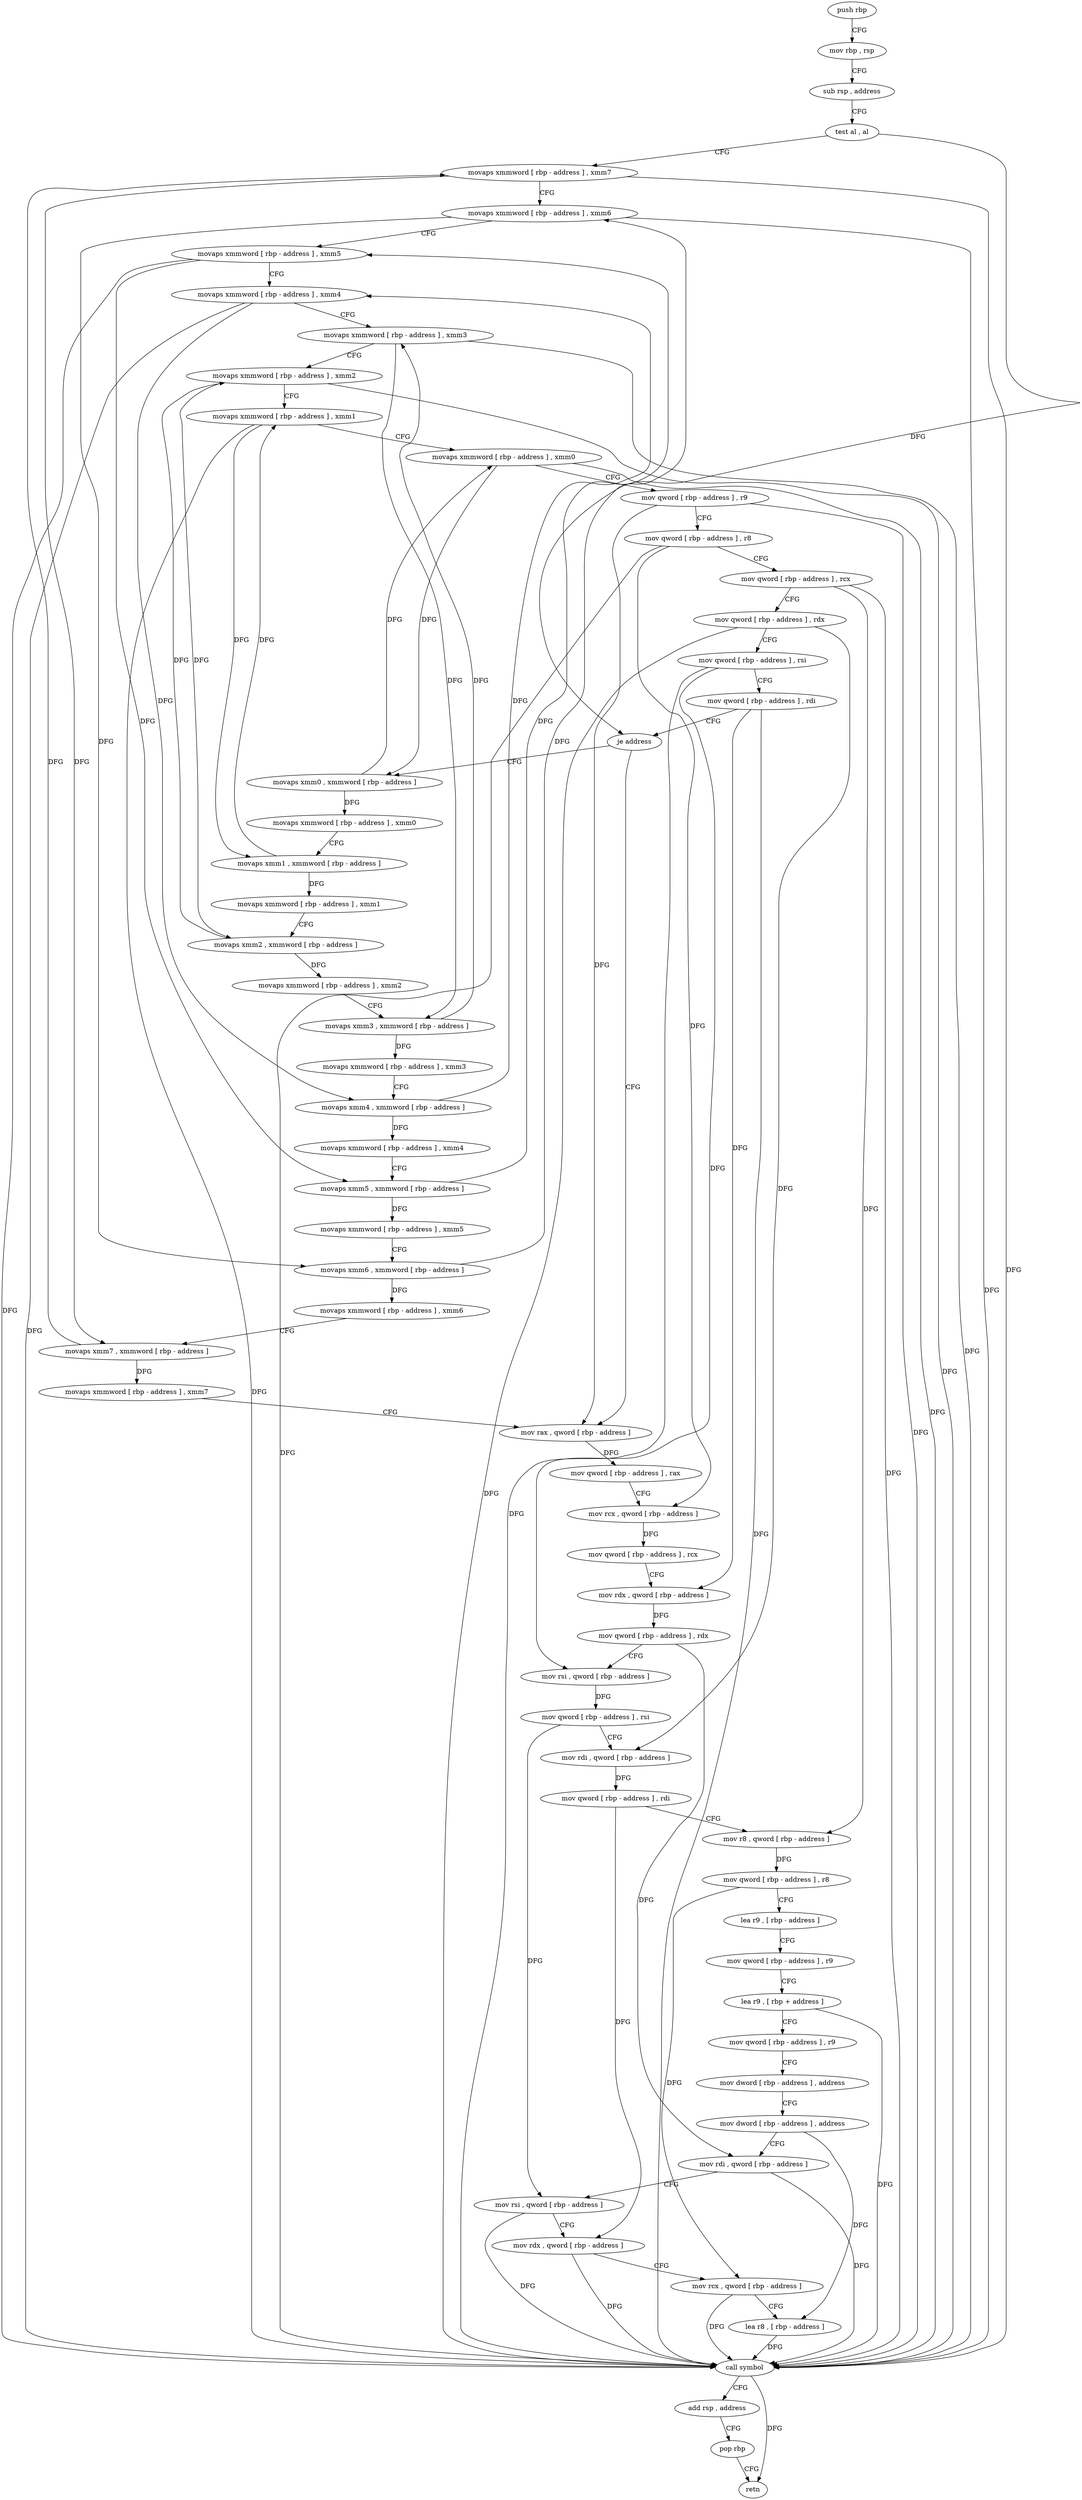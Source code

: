digraph "func" {
"503008" [label = "push rbp" ]
"503009" [label = "mov rbp , rsp" ]
"503012" [label = "sub rsp , address" ]
"503019" [label = "test al , al" ]
"503021" [label = "movaps xmmword [ rbp - address ] , xmm7" ]
"503028" [label = "movaps xmmword [ rbp - address ] , xmm6" ]
"503035" [label = "movaps xmmword [ rbp - address ] , xmm5" ]
"503042" [label = "movaps xmmword [ rbp - address ] , xmm4" ]
"503049" [label = "movaps xmmword [ rbp - address ] , xmm3" ]
"503056" [label = "movaps xmmword [ rbp - address ] , xmm2" ]
"503063" [label = "movaps xmmword [ rbp - address ] , xmm1" ]
"503070" [label = "movaps xmmword [ rbp - address ] , xmm0" ]
"503077" [label = "mov qword [ rbp - address ] , r9" ]
"503084" [label = "mov qword [ rbp - address ] , r8" ]
"503091" [label = "mov qword [ rbp - address ] , rcx" ]
"503098" [label = "mov qword [ rbp - address ] , rdx" ]
"503105" [label = "mov qword [ rbp - address ] , rsi" ]
"503112" [label = "mov qword [ rbp - address ] , rdi" ]
"503119" [label = "je address" ]
"503225" [label = "mov rax , qword [ rbp - address ]" ]
"503125" [label = "movaps xmm0 , xmmword [ rbp - address ]" ]
"503232" [label = "mov qword [ rbp - address ] , rax" ]
"503239" [label = "mov rcx , qword [ rbp - address ]" ]
"503246" [label = "mov qword [ rbp - address ] , rcx" ]
"503253" [label = "mov rdx , qword [ rbp - address ]" ]
"503260" [label = "mov qword [ rbp - address ] , rdx" ]
"503264" [label = "mov rsi , qword [ rbp - address ]" ]
"503271" [label = "mov qword [ rbp - address ] , rsi" ]
"503275" [label = "mov rdi , qword [ rbp - address ]" ]
"503282" [label = "mov qword [ rbp - address ] , rdi" ]
"503286" [label = "mov r8 , qword [ rbp - address ]" ]
"503293" [label = "mov qword [ rbp - address ] , r8" ]
"503297" [label = "lea r9 , [ rbp - address ]" ]
"503304" [label = "mov qword [ rbp - address ] , r9" ]
"503308" [label = "lea r9 , [ rbp + address ]" ]
"503312" [label = "mov qword [ rbp - address ] , r9" ]
"503316" [label = "mov dword [ rbp - address ] , address" ]
"503323" [label = "mov dword [ rbp - address ] , address" ]
"503330" [label = "mov rdi , qword [ rbp - address ]" ]
"503334" [label = "mov rsi , qword [ rbp - address ]" ]
"503338" [label = "mov rdx , qword [ rbp - address ]" ]
"503342" [label = "mov rcx , qword [ rbp - address ]" ]
"503346" [label = "lea r8 , [ rbp - address ]" ]
"503350" [label = "call symbol" ]
"503355" [label = "add rsp , address" ]
"503362" [label = "pop rbp" ]
"503363" [label = "retn" ]
"503132" [label = "movaps xmmword [ rbp - address ] , xmm0" ]
"503139" [label = "movaps xmm1 , xmmword [ rbp - address ]" ]
"503146" [label = "movaps xmmword [ rbp - address ] , xmm1" ]
"503153" [label = "movaps xmm2 , xmmword [ rbp - address ]" ]
"503160" [label = "movaps xmmword [ rbp - address ] , xmm2" ]
"503167" [label = "movaps xmm3 , xmmword [ rbp - address ]" ]
"503174" [label = "movaps xmmword [ rbp - address ] , xmm3" ]
"503181" [label = "movaps xmm4 , xmmword [ rbp - address ]" ]
"503188" [label = "movaps xmmword [ rbp - address ] , xmm4" ]
"503192" [label = "movaps xmm5 , xmmword [ rbp - address ]" ]
"503199" [label = "movaps xmmword [ rbp - address ] , xmm5" ]
"503203" [label = "movaps xmm6 , xmmword [ rbp - address ]" ]
"503210" [label = "movaps xmmword [ rbp - address ] , xmm6" ]
"503214" [label = "movaps xmm7 , xmmword [ rbp - address ]" ]
"503221" [label = "movaps xmmword [ rbp - address ] , xmm7" ]
"503008" -> "503009" [ label = "CFG" ]
"503009" -> "503012" [ label = "CFG" ]
"503012" -> "503019" [ label = "CFG" ]
"503019" -> "503021" [ label = "CFG" ]
"503019" -> "503119" [ label = "DFG" ]
"503021" -> "503028" [ label = "CFG" ]
"503021" -> "503350" [ label = "DFG" ]
"503021" -> "503214" [ label = "DFG" ]
"503028" -> "503035" [ label = "CFG" ]
"503028" -> "503350" [ label = "DFG" ]
"503028" -> "503203" [ label = "DFG" ]
"503035" -> "503042" [ label = "CFG" ]
"503035" -> "503350" [ label = "DFG" ]
"503035" -> "503192" [ label = "DFG" ]
"503042" -> "503049" [ label = "CFG" ]
"503042" -> "503350" [ label = "DFG" ]
"503042" -> "503181" [ label = "DFG" ]
"503049" -> "503056" [ label = "CFG" ]
"503049" -> "503350" [ label = "DFG" ]
"503049" -> "503167" [ label = "DFG" ]
"503056" -> "503063" [ label = "CFG" ]
"503056" -> "503350" [ label = "DFG" ]
"503056" -> "503153" [ label = "DFG" ]
"503063" -> "503070" [ label = "CFG" ]
"503063" -> "503350" [ label = "DFG" ]
"503063" -> "503139" [ label = "DFG" ]
"503070" -> "503077" [ label = "CFG" ]
"503070" -> "503350" [ label = "DFG" ]
"503070" -> "503125" [ label = "DFG" ]
"503077" -> "503084" [ label = "CFG" ]
"503077" -> "503225" [ label = "DFG" ]
"503077" -> "503350" [ label = "DFG" ]
"503084" -> "503091" [ label = "CFG" ]
"503084" -> "503239" [ label = "DFG" ]
"503084" -> "503350" [ label = "DFG" ]
"503091" -> "503098" [ label = "CFG" ]
"503091" -> "503286" [ label = "DFG" ]
"503091" -> "503350" [ label = "DFG" ]
"503098" -> "503105" [ label = "CFG" ]
"503098" -> "503275" [ label = "DFG" ]
"503098" -> "503350" [ label = "DFG" ]
"503105" -> "503112" [ label = "CFG" ]
"503105" -> "503264" [ label = "DFG" ]
"503105" -> "503350" [ label = "DFG" ]
"503112" -> "503119" [ label = "CFG" ]
"503112" -> "503253" [ label = "DFG" ]
"503112" -> "503350" [ label = "DFG" ]
"503119" -> "503225" [ label = "CFG" ]
"503119" -> "503125" [ label = "CFG" ]
"503225" -> "503232" [ label = "DFG" ]
"503125" -> "503132" [ label = "DFG" ]
"503125" -> "503070" [ label = "DFG" ]
"503232" -> "503239" [ label = "CFG" ]
"503239" -> "503246" [ label = "DFG" ]
"503246" -> "503253" [ label = "CFG" ]
"503253" -> "503260" [ label = "DFG" ]
"503260" -> "503264" [ label = "CFG" ]
"503260" -> "503330" [ label = "DFG" ]
"503264" -> "503271" [ label = "DFG" ]
"503271" -> "503275" [ label = "CFG" ]
"503271" -> "503334" [ label = "DFG" ]
"503275" -> "503282" [ label = "DFG" ]
"503282" -> "503286" [ label = "CFG" ]
"503282" -> "503338" [ label = "DFG" ]
"503286" -> "503293" [ label = "DFG" ]
"503293" -> "503297" [ label = "CFG" ]
"503293" -> "503342" [ label = "DFG" ]
"503297" -> "503304" [ label = "CFG" ]
"503304" -> "503308" [ label = "CFG" ]
"503308" -> "503312" [ label = "CFG" ]
"503308" -> "503350" [ label = "DFG" ]
"503312" -> "503316" [ label = "CFG" ]
"503316" -> "503323" [ label = "CFG" ]
"503323" -> "503330" [ label = "CFG" ]
"503323" -> "503346" [ label = "DFG" ]
"503330" -> "503334" [ label = "CFG" ]
"503330" -> "503350" [ label = "DFG" ]
"503334" -> "503338" [ label = "CFG" ]
"503334" -> "503350" [ label = "DFG" ]
"503338" -> "503342" [ label = "CFG" ]
"503338" -> "503350" [ label = "DFG" ]
"503342" -> "503346" [ label = "CFG" ]
"503342" -> "503350" [ label = "DFG" ]
"503346" -> "503350" [ label = "DFG" ]
"503350" -> "503355" [ label = "CFG" ]
"503350" -> "503363" [ label = "DFG" ]
"503355" -> "503362" [ label = "CFG" ]
"503362" -> "503363" [ label = "CFG" ]
"503132" -> "503139" [ label = "CFG" ]
"503139" -> "503146" [ label = "DFG" ]
"503139" -> "503063" [ label = "DFG" ]
"503146" -> "503153" [ label = "CFG" ]
"503153" -> "503160" [ label = "DFG" ]
"503153" -> "503056" [ label = "DFG" ]
"503160" -> "503167" [ label = "CFG" ]
"503167" -> "503174" [ label = "DFG" ]
"503167" -> "503049" [ label = "DFG" ]
"503174" -> "503181" [ label = "CFG" ]
"503181" -> "503188" [ label = "DFG" ]
"503181" -> "503042" [ label = "DFG" ]
"503188" -> "503192" [ label = "CFG" ]
"503192" -> "503199" [ label = "DFG" ]
"503192" -> "503035" [ label = "DFG" ]
"503199" -> "503203" [ label = "CFG" ]
"503203" -> "503210" [ label = "DFG" ]
"503203" -> "503028" [ label = "DFG" ]
"503210" -> "503214" [ label = "CFG" ]
"503214" -> "503221" [ label = "DFG" ]
"503214" -> "503021" [ label = "DFG" ]
"503221" -> "503225" [ label = "CFG" ]
}
